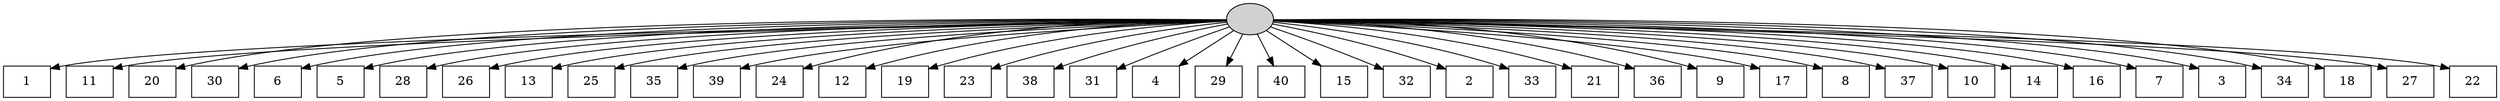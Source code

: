 digraph G {
0[style=filled, fillcolor=grey82, label=""];
1[shape=box,style=filled, fillcolor=white,label="1\n"];
2[shape=box,style=filled, fillcolor=white,label="11\n"];
3[shape=box,style=filled, fillcolor=white,label="20\n"];
4[shape=box,style=filled, fillcolor=white,label="30\n"];
5[shape=box,style=filled, fillcolor=white,label="6\n"];
6[shape=box,style=filled, fillcolor=white,label="5\n"];
7[shape=box,style=filled, fillcolor=white,label="28\n"];
8[shape=box,style=filled, fillcolor=white,label="26\n"];
9[shape=box,style=filled, fillcolor=white,label="13\n"];
10[shape=box,style=filled, fillcolor=white,label="25\n"];
11[shape=box,style=filled, fillcolor=white,label="35\n"];
12[shape=box,style=filled, fillcolor=white,label="39\n"];
13[shape=box,style=filled, fillcolor=white,label="24\n"];
14[shape=box,style=filled, fillcolor=white,label="12\n"];
15[shape=box,style=filled, fillcolor=white,label="19\n"];
16[shape=box,style=filled, fillcolor=white,label="23\n"];
17[shape=box,style=filled, fillcolor=white,label="38\n"];
18[shape=box,style=filled, fillcolor=white,label="31\n"];
19[shape=box,style=filled, fillcolor=white,label="4\n"];
20[shape=box,style=filled, fillcolor=white,label="29\n"];
21[shape=box,style=filled, fillcolor=white,label="40\n"];
22[shape=box,style=filled, fillcolor=white,label="15\n"];
23[shape=box,style=filled, fillcolor=white,label="32\n"];
24[shape=box,style=filled, fillcolor=white,label="2\n"];
25[shape=box,style=filled, fillcolor=white,label="33\n"];
26[shape=box,style=filled, fillcolor=white,label="21\n"];
27[shape=box,style=filled, fillcolor=white,label="36\n"];
28[shape=box,style=filled, fillcolor=white,label="9\n"];
29[shape=box,style=filled, fillcolor=white,label="17\n"];
30[shape=box,style=filled, fillcolor=white,label="8\n"];
31[shape=box,style=filled, fillcolor=white,label="37\n"];
32[shape=box,style=filled, fillcolor=white,label="10\n"];
33[shape=box,style=filled, fillcolor=white,label="14\n"];
34[shape=box,style=filled, fillcolor=white,label="16\n"];
35[shape=box,style=filled, fillcolor=white,label="7\n"];
36[shape=box,style=filled, fillcolor=white,label="3\n"];
37[shape=box,style=filled, fillcolor=white,label="34\n"];
38[shape=box,style=filled, fillcolor=white,label="18\n"];
39[shape=box,style=filled, fillcolor=white,label="27\n"];
40[shape=box,style=filled, fillcolor=white,label="22\n"];
0->1 ;
0->2 ;
0->3 ;
0->4 ;
0->5 ;
0->6 ;
0->7 ;
0->8 ;
0->9 ;
0->10 ;
0->11 ;
0->12 ;
0->13 ;
0->14 ;
0->15 ;
0->16 ;
0->17 ;
0->18 ;
0->19 ;
0->20 ;
0->21 ;
0->22 ;
0->23 ;
0->24 ;
0->25 ;
0->26 ;
0->27 ;
0->28 ;
0->29 ;
0->30 ;
0->31 ;
0->32 ;
0->33 ;
0->34 ;
0->35 ;
0->36 ;
0->37 ;
0->38 ;
0->39 ;
0->40 ;
}

